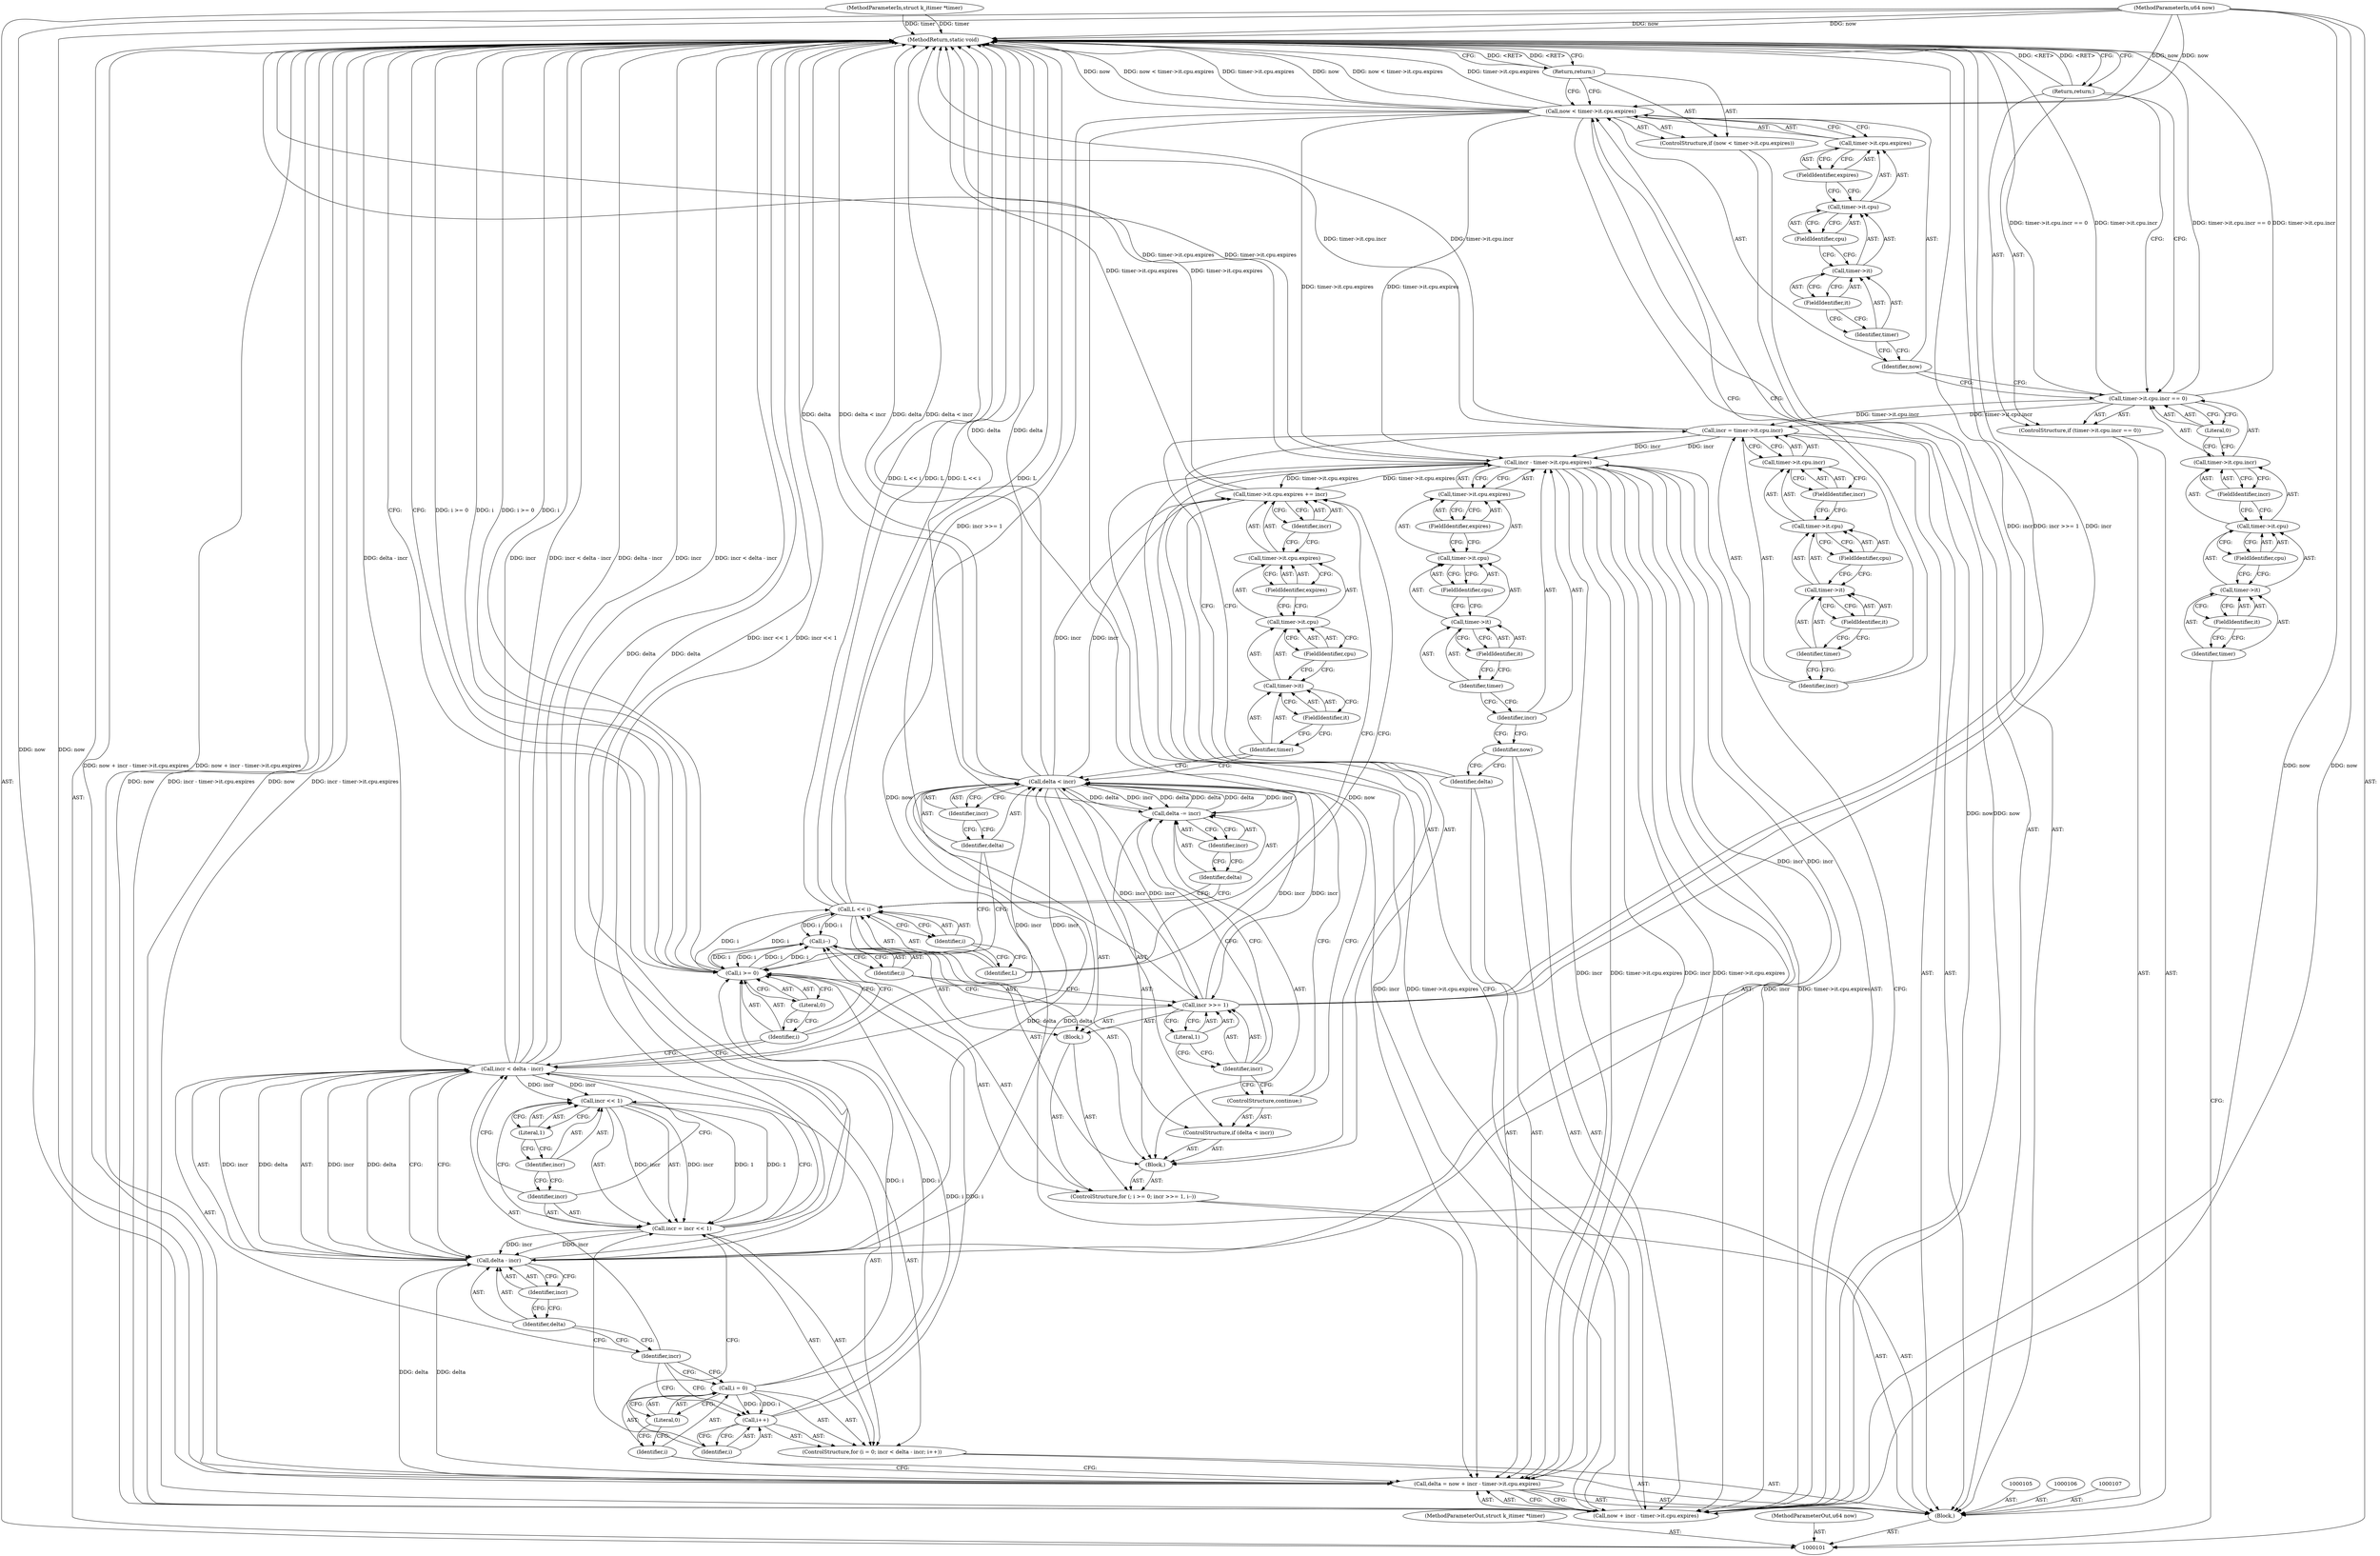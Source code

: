 digraph "0_linux_78c9c4dfbf8c04883941445a195276bb4bb92c76" {
"1000199" [label="(MethodReturn,static void)"];
"1000102" [label="(MethodParameterIn,struct k_itimer *timer)"];
"1000275" [label="(MethodParameterOut,struct k_itimer *timer)"];
"1000103" [label="(MethodParameterIn,u64 now)"];
"1000276" [label="(MethodParameterOut,u64 now)"];
"1000129" [label="(Return,return;)"];
"1000130" [label="(Call,incr = timer->it.cpu.incr)"];
"1000131" [label="(Identifier,incr)"];
"1000136" [label="(FieldIdentifier,it)"];
"1000137" [label="(FieldIdentifier,cpu)"];
"1000138" [label="(FieldIdentifier,incr)"];
"1000132" [label="(Call,timer->it.cpu.incr)"];
"1000133" [label="(Call,timer->it.cpu)"];
"1000134" [label="(Call,timer->it)"];
"1000135" [label="(Identifier,timer)"];
"1000139" [label="(Call,delta = now + incr - timer->it.cpu.expires)"];
"1000140" [label="(Identifier,delta)"];
"1000143" [label="(Call,incr - timer->it.cpu.expires)"];
"1000144" [label="(Identifier,incr)"];
"1000145" [label="(Call,timer->it.cpu.expires)"];
"1000146" [label="(Call,timer->it.cpu)"];
"1000147" [label="(Call,timer->it)"];
"1000148" [label="(Identifier,timer)"];
"1000149" [label="(FieldIdentifier,it)"];
"1000150" [label="(FieldIdentifier,cpu)"];
"1000151" [label="(FieldIdentifier,expires)"];
"1000141" [label="(Call,now + incr - timer->it.cpu.expires)"];
"1000142" [label="(Identifier,now)"];
"1000152" [label="(ControlStructure,for (i = 0; incr < delta - incr; i++))"];
"1000155" [label="(Literal,0)"];
"1000156" [label="(Call,incr < delta - incr)"];
"1000157" [label="(Identifier,incr)"];
"1000158" [label="(Call,delta - incr)"];
"1000159" [label="(Identifier,delta)"];
"1000160" [label="(Identifier,incr)"];
"1000161" [label="(Call,i++)"];
"1000162" [label="(Identifier,i)"];
"1000153" [label="(Call,i = 0)"];
"1000154" [label="(Identifier,i)"];
"1000167" [label="(Literal,1)"];
"1000163" [label="(Call,incr = incr << 1)"];
"1000164" [label="(Identifier,incr)"];
"1000165" [label="(Call,incr << 1)"];
"1000166" [label="(Identifier,incr)"];
"1000168" [label="(ControlStructure,for (; i >= 0; incr >>= 1, i--))"];
"1000171" [label="(Literal,0)"];
"1000172" [label="(Block,)"];
"1000173" [label="(Call,incr >>= 1)"];
"1000174" [label="(Identifier,incr)"];
"1000175" [label="(Literal,1)"];
"1000176" [label="(Call,i--)"];
"1000177" [label="(Identifier,i)"];
"1000178" [label="(Block,)"];
"1000169" [label="(Call,i >= 0)"];
"1000170" [label="(Identifier,i)"];
"1000104" [label="(Block,)"];
"1000182" [label="(Identifier,incr)"];
"1000179" [label="(ControlStructure,if (delta < incr))"];
"1000180" [label="(Call,delta < incr)"];
"1000181" [label="(Identifier,delta)"];
"1000183" [label="(ControlStructure,continue;)"];
"1000189" [label="(FieldIdentifier,it)"];
"1000190" [label="(FieldIdentifier,cpu)"];
"1000191" [label="(FieldIdentifier,expires)"];
"1000192" [label="(Identifier,incr)"];
"1000184" [label="(Call,timer->it.cpu.expires += incr)"];
"1000185" [label="(Call,timer->it.cpu.expires)"];
"1000186" [label="(Call,timer->it.cpu)"];
"1000187" [label="(Call,timer->it)"];
"1000188" [label="(Identifier,timer)"];
"1000193" [label="(Call,L << i)"];
"1000194" [label="(Identifier,L)"];
"1000195" [label="(Identifier,i)"];
"1000198" [label="(Identifier,incr)"];
"1000196" [label="(Call,delta -= incr)"];
"1000197" [label="(Identifier,delta)"];
"1000108" [label="(ControlStructure,if (timer->it.cpu.incr == 0))"];
"1000114" [label="(FieldIdentifier,it)"];
"1000115" [label="(FieldIdentifier,cpu)"];
"1000116" [label="(FieldIdentifier,incr)"];
"1000117" [label="(Literal,0)"];
"1000109" [label="(Call,timer->it.cpu.incr == 0)"];
"1000110" [label="(Call,timer->it.cpu.incr)"];
"1000111" [label="(Call,timer->it.cpu)"];
"1000112" [label="(Call,timer->it)"];
"1000113" [label="(Identifier,timer)"];
"1000118" [label="(Return,return;)"];
"1000119" [label="(ControlStructure,if (now < timer->it.cpu.expires))"];
"1000122" [label="(Call,timer->it.cpu.expires)"];
"1000123" [label="(Call,timer->it.cpu)"];
"1000124" [label="(Call,timer->it)"];
"1000125" [label="(Identifier,timer)"];
"1000126" [label="(FieldIdentifier,it)"];
"1000127" [label="(FieldIdentifier,cpu)"];
"1000128" [label="(FieldIdentifier,expires)"];
"1000120" [label="(Call,now < timer->it.cpu.expires)"];
"1000121" [label="(Identifier,now)"];
"1000199" -> "1000101"  [label="AST: "];
"1000199" -> "1000118"  [label="CFG: "];
"1000199" -> "1000129"  [label="CFG: "];
"1000199" -> "1000169"  [label="CFG: "];
"1000129" -> "1000199"  [label="DDG: <RET>"];
"1000118" -> "1000199"  [label="DDG: <RET>"];
"1000158" -> "1000199"  [label="DDG: delta"];
"1000141" -> "1000199"  [label="DDG: now"];
"1000141" -> "1000199"  [label="DDG: incr - timer->it.cpu.expires"];
"1000193" -> "1000199"  [label="DDG: L"];
"1000193" -> "1000199"  [label="DDG: L << i"];
"1000184" -> "1000199"  [label="DDG: timer->it.cpu.expires"];
"1000169" -> "1000199"  [label="DDG: i >= 0"];
"1000169" -> "1000199"  [label="DDG: i"];
"1000156" -> "1000199"  [label="DDG: incr"];
"1000156" -> "1000199"  [label="DDG: incr < delta - incr"];
"1000156" -> "1000199"  [label="DDG: delta - incr"];
"1000180" -> "1000199"  [label="DDG: delta"];
"1000180" -> "1000199"  [label="DDG: delta < incr"];
"1000102" -> "1000199"  [label="DDG: timer"];
"1000196" -> "1000199"  [label="DDG: delta"];
"1000163" -> "1000199"  [label="DDG: incr << 1"];
"1000130" -> "1000199"  [label="DDG: timer->it.cpu.incr"];
"1000139" -> "1000199"  [label="DDG: now + incr - timer->it.cpu.expires"];
"1000103" -> "1000199"  [label="DDG: now"];
"1000120" -> "1000199"  [label="DDG: now"];
"1000120" -> "1000199"  [label="DDG: now < timer->it.cpu.expires"];
"1000120" -> "1000199"  [label="DDG: timer->it.cpu.expires"];
"1000109" -> "1000199"  [label="DDG: timer->it.cpu.incr"];
"1000109" -> "1000199"  [label="DDG: timer->it.cpu.incr == 0"];
"1000173" -> "1000199"  [label="DDG: incr >>= 1"];
"1000173" -> "1000199"  [label="DDG: incr"];
"1000143" -> "1000199"  [label="DDG: timer->it.cpu.expires"];
"1000102" -> "1000101"  [label="AST: "];
"1000102" -> "1000199"  [label="DDG: timer"];
"1000275" -> "1000101"  [label="AST: "];
"1000103" -> "1000101"  [label="AST: "];
"1000103" -> "1000199"  [label="DDG: now"];
"1000103" -> "1000120"  [label="DDG: now"];
"1000103" -> "1000139"  [label="DDG: now"];
"1000103" -> "1000141"  [label="DDG: now"];
"1000276" -> "1000101"  [label="AST: "];
"1000129" -> "1000119"  [label="AST: "];
"1000129" -> "1000120"  [label="CFG: "];
"1000199" -> "1000129"  [label="CFG: "];
"1000129" -> "1000199"  [label="DDG: <RET>"];
"1000130" -> "1000104"  [label="AST: "];
"1000130" -> "1000132"  [label="CFG: "];
"1000131" -> "1000130"  [label="AST: "];
"1000132" -> "1000130"  [label="AST: "];
"1000140" -> "1000130"  [label="CFG: "];
"1000130" -> "1000199"  [label="DDG: timer->it.cpu.incr"];
"1000109" -> "1000130"  [label="DDG: timer->it.cpu.incr"];
"1000130" -> "1000143"  [label="DDG: incr"];
"1000131" -> "1000130"  [label="AST: "];
"1000131" -> "1000120"  [label="CFG: "];
"1000135" -> "1000131"  [label="CFG: "];
"1000136" -> "1000134"  [label="AST: "];
"1000136" -> "1000135"  [label="CFG: "];
"1000134" -> "1000136"  [label="CFG: "];
"1000137" -> "1000133"  [label="AST: "];
"1000137" -> "1000134"  [label="CFG: "];
"1000133" -> "1000137"  [label="CFG: "];
"1000138" -> "1000132"  [label="AST: "];
"1000138" -> "1000133"  [label="CFG: "];
"1000132" -> "1000138"  [label="CFG: "];
"1000132" -> "1000130"  [label="AST: "];
"1000132" -> "1000138"  [label="CFG: "];
"1000133" -> "1000132"  [label="AST: "];
"1000138" -> "1000132"  [label="AST: "];
"1000130" -> "1000132"  [label="CFG: "];
"1000133" -> "1000132"  [label="AST: "];
"1000133" -> "1000137"  [label="CFG: "];
"1000134" -> "1000133"  [label="AST: "];
"1000137" -> "1000133"  [label="AST: "];
"1000138" -> "1000133"  [label="CFG: "];
"1000134" -> "1000133"  [label="AST: "];
"1000134" -> "1000136"  [label="CFG: "];
"1000135" -> "1000134"  [label="AST: "];
"1000136" -> "1000134"  [label="AST: "];
"1000137" -> "1000134"  [label="CFG: "];
"1000135" -> "1000134"  [label="AST: "];
"1000135" -> "1000131"  [label="CFG: "];
"1000136" -> "1000135"  [label="CFG: "];
"1000139" -> "1000104"  [label="AST: "];
"1000139" -> "1000141"  [label="CFG: "];
"1000140" -> "1000139"  [label="AST: "];
"1000141" -> "1000139"  [label="AST: "];
"1000154" -> "1000139"  [label="CFG: "];
"1000139" -> "1000199"  [label="DDG: now + incr - timer->it.cpu.expires"];
"1000120" -> "1000139"  [label="DDG: now"];
"1000103" -> "1000139"  [label="DDG: now"];
"1000143" -> "1000139"  [label="DDG: incr"];
"1000143" -> "1000139"  [label="DDG: timer->it.cpu.expires"];
"1000139" -> "1000158"  [label="DDG: delta"];
"1000140" -> "1000139"  [label="AST: "];
"1000140" -> "1000130"  [label="CFG: "];
"1000142" -> "1000140"  [label="CFG: "];
"1000143" -> "1000141"  [label="AST: "];
"1000143" -> "1000145"  [label="CFG: "];
"1000144" -> "1000143"  [label="AST: "];
"1000145" -> "1000143"  [label="AST: "];
"1000141" -> "1000143"  [label="CFG: "];
"1000143" -> "1000199"  [label="DDG: timer->it.cpu.expires"];
"1000143" -> "1000139"  [label="DDG: incr"];
"1000143" -> "1000139"  [label="DDG: timer->it.cpu.expires"];
"1000143" -> "1000141"  [label="DDG: incr"];
"1000143" -> "1000141"  [label="DDG: timer->it.cpu.expires"];
"1000130" -> "1000143"  [label="DDG: incr"];
"1000120" -> "1000143"  [label="DDG: timer->it.cpu.expires"];
"1000143" -> "1000158"  [label="DDG: incr"];
"1000143" -> "1000184"  [label="DDG: timer->it.cpu.expires"];
"1000144" -> "1000143"  [label="AST: "];
"1000144" -> "1000142"  [label="CFG: "];
"1000148" -> "1000144"  [label="CFG: "];
"1000145" -> "1000143"  [label="AST: "];
"1000145" -> "1000151"  [label="CFG: "];
"1000146" -> "1000145"  [label="AST: "];
"1000151" -> "1000145"  [label="AST: "];
"1000143" -> "1000145"  [label="CFG: "];
"1000146" -> "1000145"  [label="AST: "];
"1000146" -> "1000150"  [label="CFG: "];
"1000147" -> "1000146"  [label="AST: "];
"1000150" -> "1000146"  [label="AST: "];
"1000151" -> "1000146"  [label="CFG: "];
"1000147" -> "1000146"  [label="AST: "];
"1000147" -> "1000149"  [label="CFG: "];
"1000148" -> "1000147"  [label="AST: "];
"1000149" -> "1000147"  [label="AST: "];
"1000150" -> "1000147"  [label="CFG: "];
"1000148" -> "1000147"  [label="AST: "];
"1000148" -> "1000144"  [label="CFG: "];
"1000149" -> "1000148"  [label="CFG: "];
"1000149" -> "1000147"  [label="AST: "];
"1000149" -> "1000148"  [label="CFG: "];
"1000147" -> "1000149"  [label="CFG: "];
"1000150" -> "1000146"  [label="AST: "];
"1000150" -> "1000147"  [label="CFG: "];
"1000146" -> "1000150"  [label="CFG: "];
"1000151" -> "1000145"  [label="AST: "];
"1000151" -> "1000146"  [label="CFG: "];
"1000145" -> "1000151"  [label="CFG: "];
"1000141" -> "1000139"  [label="AST: "];
"1000141" -> "1000143"  [label="CFG: "];
"1000142" -> "1000141"  [label="AST: "];
"1000143" -> "1000141"  [label="AST: "];
"1000139" -> "1000141"  [label="CFG: "];
"1000141" -> "1000199"  [label="DDG: now"];
"1000141" -> "1000199"  [label="DDG: incr - timer->it.cpu.expires"];
"1000120" -> "1000141"  [label="DDG: now"];
"1000103" -> "1000141"  [label="DDG: now"];
"1000143" -> "1000141"  [label="DDG: incr"];
"1000143" -> "1000141"  [label="DDG: timer->it.cpu.expires"];
"1000142" -> "1000141"  [label="AST: "];
"1000142" -> "1000140"  [label="CFG: "];
"1000144" -> "1000142"  [label="CFG: "];
"1000152" -> "1000104"  [label="AST: "];
"1000153" -> "1000152"  [label="AST: "];
"1000156" -> "1000152"  [label="AST: "];
"1000161" -> "1000152"  [label="AST: "];
"1000163" -> "1000152"  [label="AST: "];
"1000155" -> "1000153"  [label="AST: "];
"1000155" -> "1000154"  [label="CFG: "];
"1000153" -> "1000155"  [label="CFG: "];
"1000156" -> "1000152"  [label="AST: "];
"1000156" -> "1000158"  [label="CFG: "];
"1000157" -> "1000156"  [label="AST: "];
"1000158" -> "1000156"  [label="AST: "];
"1000164" -> "1000156"  [label="CFG: "];
"1000170" -> "1000156"  [label="CFG: "];
"1000156" -> "1000199"  [label="DDG: incr"];
"1000156" -> "1000199"  [label="DDG: incr < delta - incr"];
"1000156" -> "1000199"  [label="DDG: delta - incr"];
"1000158" -> "1000156"  [label="DDG: incr"];
"1000158" -> "1000156"  [label="DDG: delta"];
"1000156" -> "1000165"  [label="DDG: incr"];
"1000156" -> "1000180"  [label="DDG: incr"];
"1000157" -> "1000156"  [label="AST: "];
"1000157" -> "1000153"  [label="CFG: "];
"1000157" -> "1000161"  [label="CFG: "];
"1000159" -> "1000157"  [label="CFG: "];
"1000158" -> "1000156"  [label="AST: "];
"1000158" -> "1000160"  [label="CFG: "];
"1000159" -> "1000158"  [label="AST: "];
"1000160" -> "1000158"  [label="AST: "];
"1000156" -> "1000158"  [label="CFG: "];
"1000158" -> "1000199"  [label="DDG: delta"];
"1000158" -> "1000156"  [label="DDG: incr"];
"1000158" -> "1000156"  [label="DDG: delta"];
"1000139" -> "1000158"  [label="DDG: delta"];
"1000163" -> "1000158"  [label="DDG: incr"];
"1000143" -> "1000158"  [label="DDG: incr"];
"1000158" -> "1000180"  [label="DDG: delta"];
"1000159" -> "1000158"  [label="AST: "];
"1000159" -> "1000157"  [label="CFG: "];
"1000160" -> "1000159"  [label="CFG: "];
"1000160" -> "1000158"  [label="AST: "];
"1000160" -> "1000159"  [label="CFG: "];
"1000158" -> "1000160"  [label="CFG: "];
"1000161" -> "1000152"  [label="AST: "];
"1000161" -> "1000162"  [label="CFG: "];
"1000162" -> "1000161"  [label="AST: "];
"1000157" -> "1000161"  [label="CFG: "];
"1000153" -> "1000161"  [label="DDG: i"];
"1000161" -> "1000169"  [label="DDG: i"];
"1000162" -> "1000161"  [label="AST: "];
"1000162" -> "1000163"  [label="CFG: "];
"1000161" -> "1000162"  [label="CFG: "];
"1000153" -> "1000152"  [label="AST: "];
"1000153" -> "1000155"  [label="CFG: "];
"1000154" -> "1000153"  [label="AST: "];
"1000155" -> "1000153"  [label="AST: "];
"1000157" -> "1000153"  [label="CFG: "];
"1000153" -> "1000161"  [label="DDG: i"];
"1000153" -> "1000169"  [label="DDG: i"];
"1000154" -> "1000153"  [label="AST: "];
"1000154" -> "1000139"  [label="CFG: "];
"1000155" -> "1000154"  [label="CFG: "];
"1000167" -> "1000165"  [label="AST: "];
"1000167" -> "1000166"  [label="CFG: "];
"1000165" -> "1000167"  [label="CFG: "];
"1000163" -> "1000152"  [label="AST: "];
"1000163" -> "1000165"  [label="CFG: "];
"1000164" -> "1000163"  [label="AST: "];
"1000165" -> "1000163"  [label="AST: "];
"1000162" -> "1000163"  [label="CFG: "];
"1000163" -> "1000199"  [label="DDG: incr << 1"];
"1000163" -> "1000158"  [label="DDG: incr"];
"1000165" -> "1000163"  [label="DDG: incr"];
"1000165" -> "1000163"  [label="DDG: 1"];
"1000164" -> "1000163"  [label="AST: "];
"1000164" -> "1000156"  [label="CFG: "];
"1000166" -> "1000164"  [label="CFG: "];
"1000165" -> "1000163"  [label="AST: "];
"1000165" -> "1000167"  [label="CFG: "];
"1000166" -> "1000165"  [label="AST: "];
"1000167" -> "1000165"  [label="AST: "];
"1000163" -> "1000165"  [label="CFG: "];
"1000165" -> "1000163"  [label="DDG: incr"];
"1000165" -> "1000163"  [label="DDG: 1"];
"1000156" -> "1000165"  [label="DDG: incr"];
"1000166" -> "1000165"  [label="AST: "];
"1000166" -> "1000164"  [label="CFG: "];
"1000167" -> "1000166"  [label="CFG: "];
"1000168" -> "1000104"  [label="AST: "];
"1000169" -> "1000168"  [label="AST: "];
"1000172" -> "1000168"  [label="AST: "];
"1000178" -> "1000168"  [label="AST: "];
"1000171" -> "1000169"  [label="AST: "];
"1000171" -> "1000170"  [label="CFG: "];
"1000169" -> "1000171"  [label="CFG: "];
"1000172" -> "1000168"  [label="AST: "];
"1000173" -> "1000172"  [label="AST: "];
"1000176" -> "1000172"  [label="AST: "];
"1000173" -> "1000172"  [label="AST: "];
"1000173" -> "1000175"  [label="CFG: "];
"1000174" -> "1000173"  [label="AST: "];
"1000175" -> "1000173"  [label="AST: "];
"1000177" -> "1000173"  [label="CFG: "];
"1000173" -> "1000199"  [label="DDG: incr >>= 1"];
"1000173" -> "1000199"  [label="DDG: incr"];
"1000180" -> "1000173"  [label="DDG: incr"];
"1000173" -> "1000180"  [label="DDG: incr"];
"1000174" -> "1000173"  [label="AST: "];
"1000174" -> "1000183"  [label="CFG: "];
"1000174" -> "1000196"  [label="CFG: "];
"1000175" -> "1000174"  [label="CFG: "];
"1000175" -> "1000173"  [label="AST: "];
"1000175" -> "1000174"  [label="CFG: "];
"1000173" -> "1000175"  [label="CFG: "];
"1000176" -> "1000172"  [label="AST: "];
"1000176" -> "1000177"  [label="CFG: "];
"1000177" -> "1000176"  [label="AST: "];
"1000170" -> "1000176"  [label="CFG: "];
"1000176" -> "1000169"  [label="DDG: i"];
"1000193" -> "1000176"  [label="DDG: i"];
"1000169" -> "1000176"  [label="DDG: i"];
"1000177" -> "1000176"  [label="AST: "];
"1000177" -> "1000173"  [label="CFG: "];
"1000176" -> "1000177"  [label="CFG: "];
"1000178" -> "1000168"  [label="AST: "];
"1000179" -> "1000178"  [label="AST: "];
"1000184" -> "1000178"  [label="AST: "];
"1000193" -> "1000178"  [label="AST: "];
"1000196" -> "1000178"  [label="AST: "];
"1000169" -> "1000168"  [label="AST: "];
"1000169" -> "1000171"  [label="CFG: "];
"1000170" -> "1000169"  [label="AST: "];
"1000171" -> "1000169"  [label="AST: "];
"1000181" -> "1000169"  [label="CFG: "];
"1000199" -> "1000169"  [label="CFG: "];
"1000169" -> "1000199"  [label="DDG: i >= 0"];
"1000169" -> "1000199"  [label="DDG: i"];
"1000153" -> "1000169"  [label="DDG: i"];
"1000176" -> "1000169"  [label="DDG: i"];
"1000161" -> "1000169"  [label="DDG: i"];
"1000169" -> "1000176"  [label="DDG: i"];
"1000169" -> "1000193"  [label="DDG: i"];
"1000170" -> "1000169"  [label="AST: "];
"1000170" -> "1000176"  [label="CFG: "];
"1000170" -> "1000156"  [label="CFG: "];
"1000171" -> "1000170"  [label="CFG: "];
"1000104" -> "1000101"  [label="AST: "];
"1000105" -> "1000104"  [label="AST: "];
"1000106" -> "1000104"  [label="AST: "];
"1000107" -> "1000104"  [label="AST: "];
"1000108" -> "1000104"  [label="AST: "];
"1000119" -> "1000104"  [label="AST: "];
"1000130" -> "1000104"  [label="AST: "];
"1000139" -> "1000104"  [label="AST: "];
"1000152" -> "1000104"  [label="AST: "];
"1000168" -> "1000104"  [label="AST: "];
"1000182" -> "1000180"  [label="AST: "];
"1000182" -> "1000181"  [label="CFG: "];
"1000180" -> "1000182"  [label="CFG: "];
"1000179" -> "1000178"  [label="AST: "];
"1000180" -> "1000179"  [label="AST: "];
"1000183" -> "1000179"  [label="AST: "];
"1000180" -> "1000179"  [label="AST: "];
"1000180" -> "1000182"  [label="CFG: "];
"1000181" -> "1000180"  [label="AST: "];
"1000182" -> "1000180"  [label="AST: "];
"1000183" -> "1000180"  [label="CFG: "];
"1000188" -> "1000180"  [label="CFG: "];
"1000180" -> "1000199"  [label="DDG: delta"];
"1000180" -> "1000199"  [label="DDG: delta < incr"];
"1000180" -> "1000173"  [label="DDG: incr"];
"1000158" -> "1000180"  [label="DDG: delta"];
"1000196" -> "1000180"  [label="DDG: delta"];
"1000156" -> "1000180"  [label="DDG: incr"];
"1000173" -> "1000180"  [label="DDG: incr"];
"1000180" -> "1000184"  [label="DDG: incr"];
"1000180" -> "1000196"  [label="DDG: incr"];
"1000180" -> "1000196"  [label="DDG: delta"];
"1000181" -> "1000180"  [label="AST: "];
"1000181" -> "1000169"  [label="CFG: "];
"1000182" -> "1000181"  [label="CFG: "];
"1000183" -> "1000179"  [label="AST: "];
"1000183" -> "1000180"  [label="CFG: "];
"1000174" -> "1000183"  [label="CFG: "];
"1000189" -> "1000187"  [label="AST: "];
"1000189" -> "1000188"  [label="CFG: "];
"1000187" -> "1000189"  [label="CFG: "];
"1000190" -> "1000186"  [label="AST: "];
"1000190" -> "1000187"  [label="CFG: "];
"1000186" -> "1000190"  [label="CFG: "];
"1000191" -> "1000185"  [label="AST: "];
"1000191" -> "1000186"  [label="CFG: "];
"1000185" -> "1000191"  [label="CFG: "];
"1000192" -> "1000184"  [label="AST: "];
"1000192" -> "1000185"  [label="CFG: "];
"1000184" -> "1000192"  [label="CFG: "];
"1000184" -> "1000178"  [label="AST: "];
"1000184" -> "1000192"  [label="CFG: "];
"1000185" -> "1000184"  [label="AST: "];
"1000192" -> "1000184"  [label="AST: "];
"1000194" -> "1000184"  [label="CFG: "];
"1000184" -> "1000199"  [label="DDG: timer->it.cpu.expires"];
"1000180" -> "1000184"  [label="DDG: incr"];
"1000143" -> "1000184"  [label="DDG: timer->it.cpu.expires"];
"1000185" -> "1000184"  [label="AST: "];
"1000185" -> "1000191"  [label="CFG: "];
"1000186" -> "1000185"  [label="AST: "];
"1000191" -> "1000185"  [label="AST: "];
"1000192" -> "1000185"  [label="CFG: "];
"1000186" -> "1000185"  [label="AST: "];
"1000186" -> "1000190"  [label="CFG: "];
"1000187" -> "1000186"  [label="AST: "];
"1000190" -> "1000186"  [label="AST: "];
"1000191" -> "1000186"  [label="CFG: "];
"1000187" -> "1000186"  [label="AST: "];
"1000187" -> "1000189"  [label="CFG: "];
"1000188" -> "1000187"  [label="AST: "];
"1000189" -> "1000187"  [label="AST: "];
"1000190" -> "1000187"  [label="CFG: "];
"1000188" -> "1000187"  [label="AST: "];
"1000188" -> "1000180"  [label="CFG: "];
"1000189" -> "1000188"  [label="CFG: "];
"1000193" -> "1000178"  [label="AST: "];
"1000193" -> "1000195"  [label="CFG: "];
"1000194" -> "1000193"  [label="AST: "];
"1000195" -> "1000193"  [label="AST: "];
"1000197" -> "1000193"  [label="CFG: "];
"1000193" -> "1000199"  [label="DDG: L"];
"1000193" -> "1000199"  [label="DDG: L << i"];
"1000193" -> "1000176"  [label="DDG: i"];
"1000169" -> "1000193"  [label="DDG: i"];
"1000194" -> "1000193"  [label="AST: "];
"1000194" -> "1000184"  [label="CFG: "];
"1000195" -> "1000194"  [label="CFG: "];
"1000195" -> "1000193"  [label="AST: "];
"1000195" -> "1000194"  [label="CFG: "];
"1000193" -> "1000195"  [label="CFG: "];
"1000198" -> "1000196"  [label="AST: "];
"1000198" -> "1000197"  [label="CFG: "];
"1000196" -> "1000198"  [label="CFG: "];
"1000196" -> "1000178"  [label="AST: "];
"1000196" -> "1000198"  [label="CFG: "];
"1000197" -> "1000196"  [label="AST: "];
"1000198" -> "1000196"  [label="AST: "];
"1000174" -> "1000196"  [label="CFG: "];
"1000196" -> "1000199"  [label="DDG: delta"];
"1000196" -> "1000180"  [label="DDG: delta"];
"1000180" -> "1000196"  [label="DDG: incr"];
"1000180" -> "1000196"  [label="DDG: delta"];
"1000197" -> "1000196"  [label="AST: "];
"1000197" -> "1000193"  [label="CFG: "];
"1000198" -> "1000197"  [label="CFG: "];
"1000108" -> "1000104"  [label="AST: "];
"1000109" -> "1000108"  [label="AST: "];
"1000118" -> "1000108"  [label="AST: "];
"1000114" -> "1000112"  [label="AST: "];
"1000114" -> "1000113"  [label="CFG: "];
"1000112" -> "1000114"  [label="CFG: "];
"1000115" -> "1000111"  [label="AST: "];
"1000115" -> "1000112"  [label="CFG: "];
"1000111" -> "1000115"  [label="CFG: "];
"1000116" -> "1000110"  [label="AST: "];
"1000116" -> "1000111"  [label="CFG: "];
"1000110" -> "1000116"  [label="CFG: "];
"1000117" -> "1000109"  [label="AST: "];
"1000117" -> "1000110"  [label="CFG: "];
"1000109" -> "1000117"  [label="CFG: "];
"1000109" -> "1000108"  [label="AST: "];
"1000109" -> "1000117"  [label="CFG: "];
"1000110" -> "1000109"  [label="AST: "];
"1000117" -> "1000109"  [label="AST: "];
"1000118" -> "1000109"  [label="CFG: "];
"1000121" -> "1000109"  [label="CFG: "];
"1000109" -> "1000199"  [label="DDG: timer->it.cpu.incr"];
"1000109" -> "1000199"  [label="DDG: timer->it.cpu.incr == 0"];
"1000109" -> "1000130"  [label="DDG: timer->it.cpu.incr"];
"1000110" -> "1000109"  [label="AST: "];
"1000110" -> "1000116"  [label="CFG: "];
"1000111" -> "1000110"  [label="AST: "];
"1000116" -> "1000110"  [label="AST: "];
"1000117" -> "1000110"  [label="CFG: "];
"1000111" -> "1000110"  [label="AST: "];
"1000111" -> "1000115"  [label="CFG: "];
"1000112" -> "1000111"  [label="AST: "];
"1000115" -> "1000111"  [label="AST: "];
"1000116" -> "1000111"  [label="CFG: "];
"1000112" -> "1000111"  [label="AST: "];
"1000112" -> "1000114"  [label="CFG: "];
"1000113" -> "1000112"  [label="AST: "];
"1000114" -> "1000112"  [label="AST: "];
"1000115" -> "1000112"  [label="CFG: "];
"1000113" -> "1000112"  [label="AST: "];
"1000113" -> "1000101"  [label="CFG: "];
"1000114" -> "1000113"  [label="CFG: "];
"1000118" -> "1000108"  [label="AST: "];
"1000118" -> "1000109"  [label="CFG: "];
"1000199" -> "1000118"  [label="CFG: "];
"1000118" -> "1000199"  [label="DDG: <RET>"];
"1000119" -> "1000104"  [label="AST: "];
"1000120" -> "1000119"  [label="AST: "];
"1000129" -> "1000119"  [label="AST: "];
"1000122" -> "1000120"  [label="AST: "];
"1000122" -> "1000128"  [label="CFG: "];
"1000123" -> "1000122"  [label="AST: "];
"1000128" -> "1000122"  [label="AST: "];
"1000120" -> "1000122"  [label="CFG: "];
"1000123" -> "1000122"  [label="AST: "];
"1000123" -> "1000127"  [label="CFG: "];
"1000124" -> "1000123"  [label="AST: "];
"1000127" -> "1000123"  [label="AST: "];
"1000128" -> "1000123"  [label="CFG: "];
"1000124" -> "1000123"  [label="AST: "];
"1000124" -> "1000126"  [label="CFG: "];
"1000125" -> "1000124"  [label="AST: "];
"1000126" -> "1000124"  [label="AST: "];
"1000127" -> "1000124"  [label="CFG: "];
"1000125" -> "1000124"  [label="AST: "];
"1000125" -> "1000121"  [label="CFG: "];
"1000126" -> "1000125"  [label="CFG: "];
"1000126" -> "1000124"  [label="AST: "];
"1000126" -> "1000125"  [label="CFG: "];
"1000124" -> "1000126"  [label="CFG: "];
"1000127" -> "1000123"  [label="AST: "];
"1000127" -> "1000124"  [label="CFG: "];
"1000123" -> "1000127"  [label="CFG: "];
"1000128" -> "1000122"  [label="AST: "];
"1000128" -> "1000123"  [label="CFG: "];
"1000122" -> "1000128"  [label="CFG: "];
"1000120" -> "1000119"  [label="AST: "];
"1000120" -> "1000122"  [label="CFG: "];
"1000121" -> "1000120"  [label="AST: "];
"1000122" -> "1000120"  [label="AST: "];
"1000129" -> "1000120"  [label="CFG: "];
"1000131" -> "1000120"  [label="CFG: "];
"1000120" -> "1000199"  [label="DDG: now"];
"1000120" -> "1000199"  [label="DDG: now < timer->it.cpu.expires"];
"1000120" -> "1000199"  [label="DDG: timer->it.cpu.expires"];
"1000103" -> "1000120"  [label="DDG: now"];
"1000120" -> "1000139"  [label="DDG: now"];
"1000120" -> "1000141"  [label="DDG: now"];
"1000120" -> "1000143"  [label="DDG: timer->it.cpu.expires"];
"1000121" -> "1000120"  [label="AST: "];
"1000121" -> "1000109"  [label="CFG: "];
"1000125" -> "1000121"  [label="CFG: "];
}

